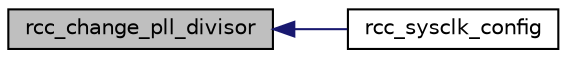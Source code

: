 digraph "rcc_change_pll_divisor"
{
  edge [fontname="Helvetica",fontsize="10",labelfontname="Helvetica",labelfontsize="10"];
  node [fontname="Helvetica",fontsize="10",shape=record];
  rankdir="LR";
  Node1 [label="rcc_change_pll_divisor",height=0.2,width=0.4,color="black", fillcolor="grey75", style="filled" fontcolor="black"];
  Node1 -> Node2 [dir="back",color="midnightblue",fontsize="10",style="solid",fontname="Helvetica"];
  Node2 [label="rcc_sysclk_config",height=0.2,width=0.4,color="black", fillcolor="white", style="filled",URL="$group__rcc__high__level.html#ga893dc6461e9af854fb562c0e97df6a5b",tooltip="Configure the system clock source."];
}
